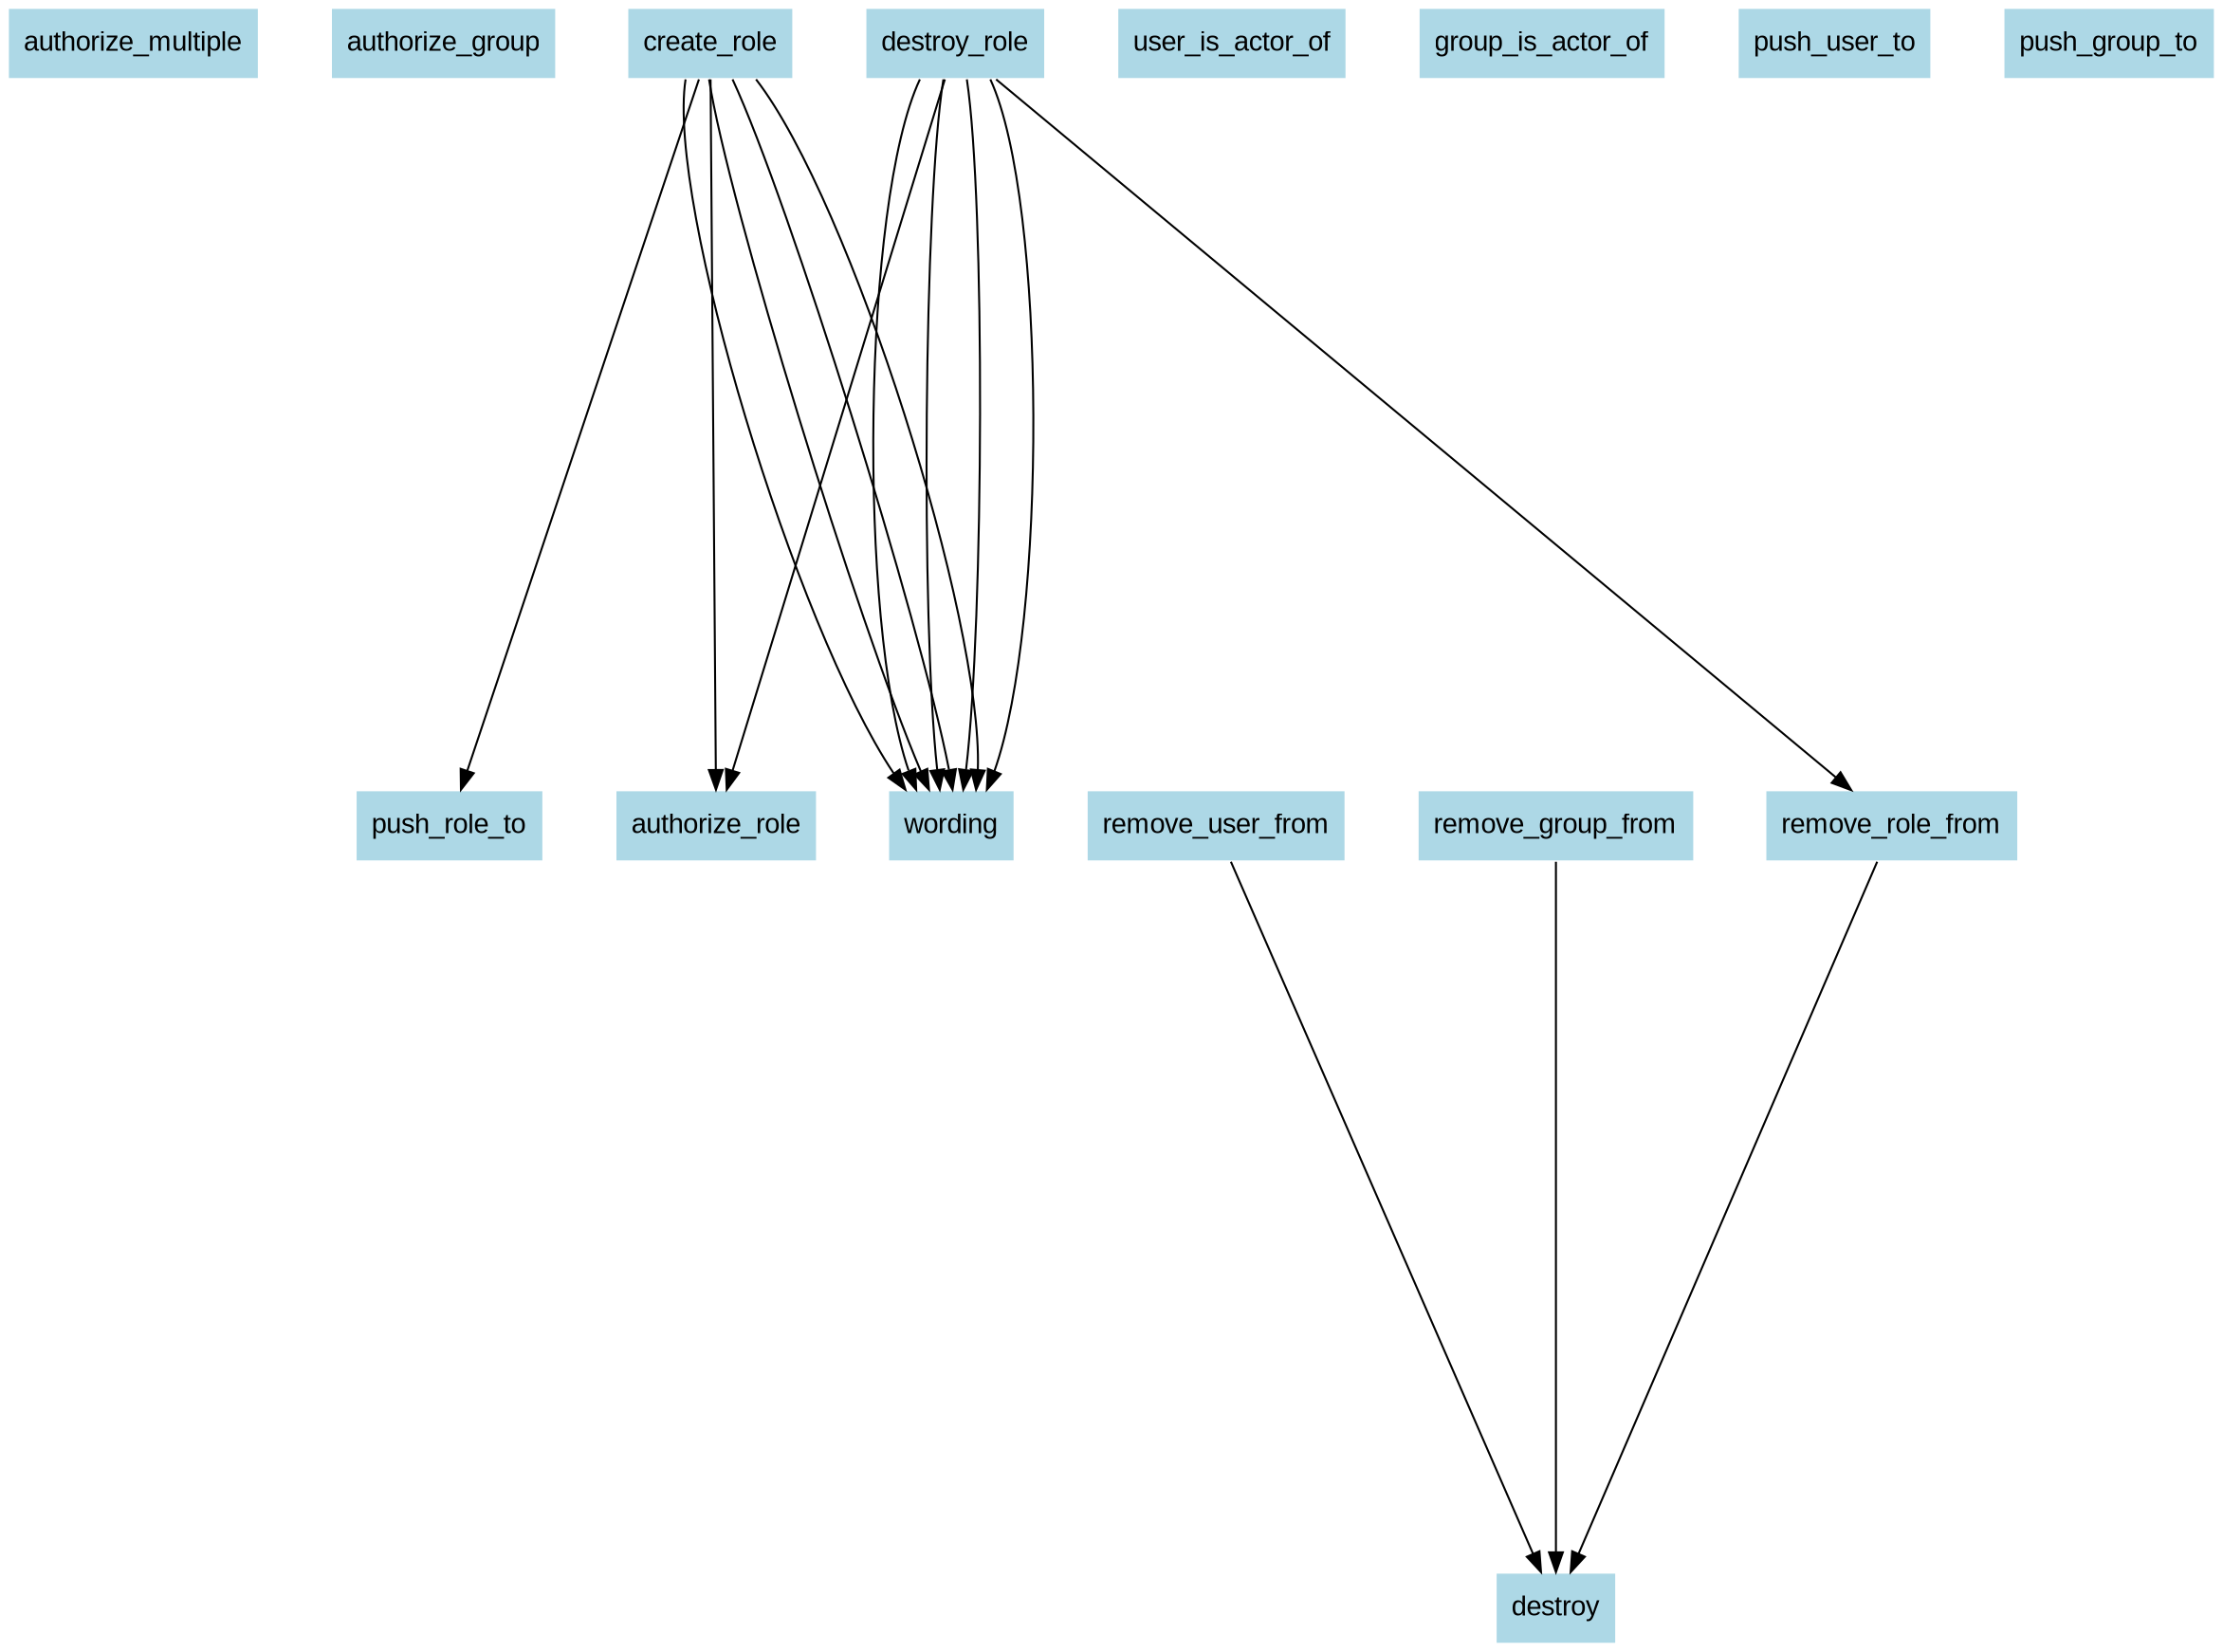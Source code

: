 digraph CallGraph {
node [shape=box, style=filled, fillcolor=lightblue  , color=white]
ranksep=5;
nodesep=0.5;
node [fontname=Arial];
edge [fontname=Arial];
authorize_multiple;
authorize_group;
authorize_role;
user_is_actor_of;
group_is_actor_of;
push_user_to;
remove_user_from -> destroy;
push_group_to;
remove_group_from -> destroy;
push_role_to;
remove_role_from -> destroy;
create_role -> authorize_role;
create_role -> wording;
create_role -> push_role_to;
create_role -> wording;
create_role -> wording;
create_role -> wording;
destroy_role -> authorize_role;
destroy_role -> wording;
destroy_role -> remove_role_from;
destroy_role -> wording;
destroy_role -> wording;
destroy_role -> wording;
wording;
}
